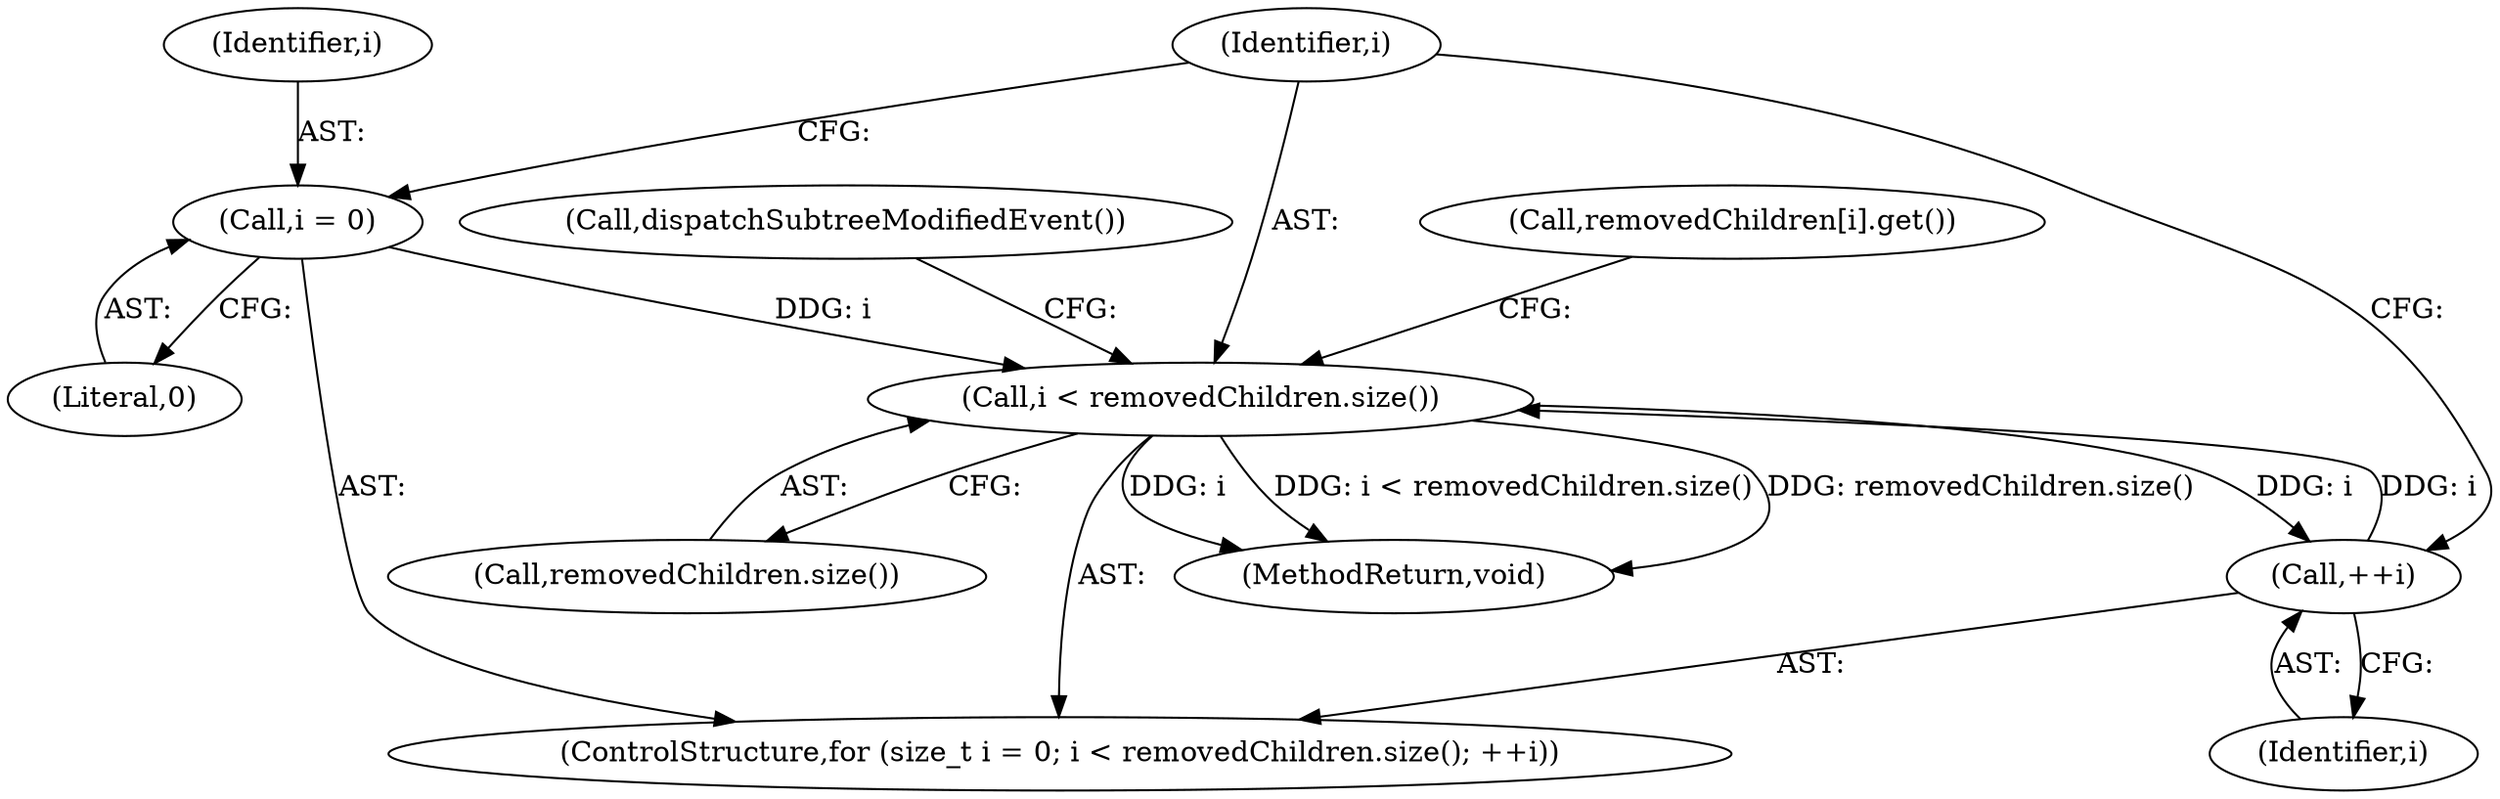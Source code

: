 digraph "0_Chrome_f084d7007f67809ef116ee6b11f251bf3c9ed895@API" {
"1000156" [label="(Call,i < removedChildren.size())"];
"1000159" [label="(Call,++i)"];
"1000156" [label="(Call,i < removedChildren.size())"];
"1000153" [label="(Call,i = 0)"];
"1000159" [label="(Call,++i)"];
"1000156" [label="(Call,i < removedChildren.size())"];
"1000158" [label="(Call,removedChildren.size())"];
"1000162" [label="(Call,removedChildren[i].get())"];
"1000155" [label="(Literal,0)"];
"1000154" [label="(Identifier,i)"];
"1000153" [label="(Call,i = 0)"];
"1000151" [label="(ControlStructure,for (size_t i = 0; i < removedChildren.size(); ++i))"];
"1000164" [label="(MethodReturn,void)"];
"1000160" [label="(Identifier,i)"];
"1000163" [label="(Call,dispatchSubtreeModifiedEvent())"];
"1000157" [label="(Identifier,i)"];
"1000156" -> "1000151"  [label="AST: "];
"1000156" -> "1000158"  [label="CFG: "];
"1000157" -> "1000156"  [label="AST: "];
"1000158" -> "1000156"  [label="AST: "];
"1000162" -> "1000156"  [label="CFG: "];
"1000163" -> "1000156"  [label="CFG: "];
"1000156" -> "1000164"  [label="DDG: i"];
"1000156" -> "1000164"  [label="DDG: i < removedChildren.size()"];
"1000156" -> "1000164"  [label="DDG: removedChildren.size()"];
"1000159" -> "1000156"  [label="DDG: i"];
"1000153" -> "1000156"  [label="DDG: i"];
"1000156" -> "1000159"  [label="DDG: i"];
"1000159" -> "1000151"  [label="AST: "];
"1000159" -> "1000160"  [label="CFG: "];
"1000160" -> "1000159"  [label="AST: "];
"1000157" -> "1000159"  [label="CFG: "];
"1000153" -> "1000151"  [label="AST: "];
"1000153" -> "1000155"  [label="CFG: "];
"1000154" -> "1000153"  [label="AST: "];
"1000155" -> "1000153"  [label="AST: "];
"1000157" -> "1000153"  [label="CFG: "];
}
